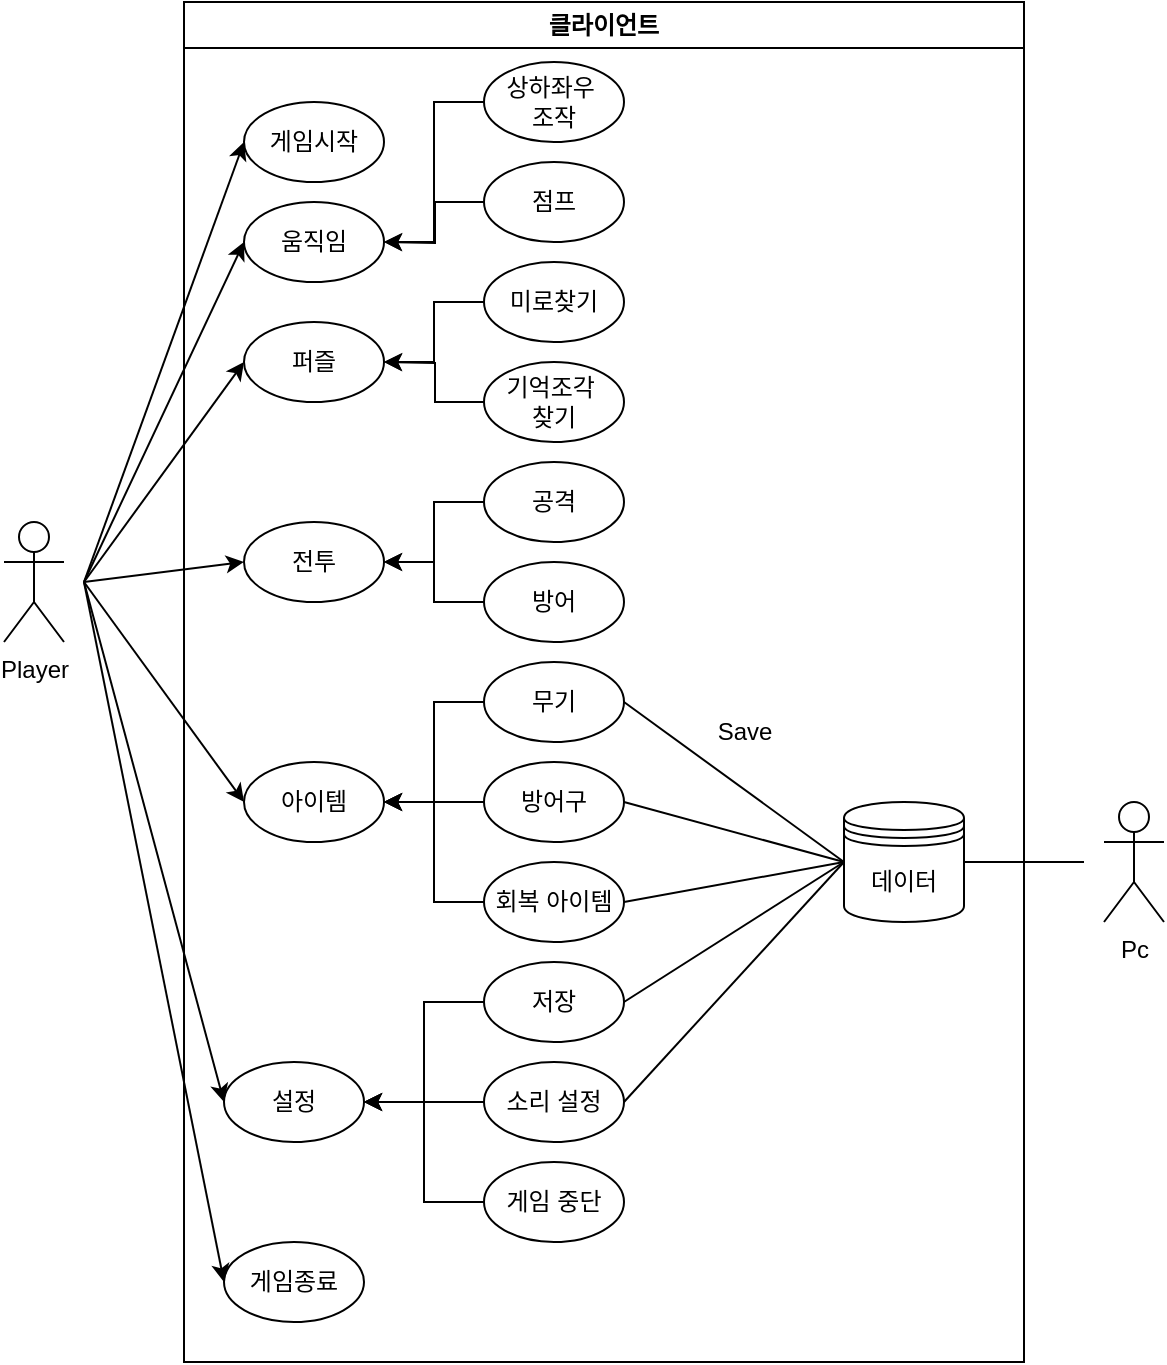 <mxfile version="24.5.4" type="github">
  <diagram id="R2lEEEUBdFMjLlhIrx00" name="Page-1">
    <mxGraphModel dx="1652" dy="799" grid="1" gridSize="10" guides="1" tooltips="1" connect="1" arrows="1" fold="1" page="1" pageScale="1" pageWidth="850" pageHeight="1100" math="0" shadow="0" extFonts="Permanent Marker^https://fonts.googleapis.com/css?family=Permanent+Marker">
      <root>
        <mxCell id="0" />
        <mxCell id="1" parent="0" />
        <mxCell id="asuZJUGxgZz5Gbu2opmC-1" value="Player" style="shape=umlActor;verticalLabelPosition=bottom;verticalAlign=top;html=1;outlineConnect=0;" vertex="1" parent="1">
          <mxGeometry x="80" y="400" width="30" height="60" as="geometry" />
        </mxCell>
        <mxCell id="asuZJUGxgZz5Gbu2opmC-3" value="클라이언트" style="swimlane;whiteSpace=wrap;html=1;" vertex="1" parent="1">
          <mxGeometry x="170" y="140" width="420" height="680" as="geometry" />
        </mxCell>
        <mxCell id="asuZJUGxgZz5Gbu2opmC-4" value="게임시작" style="ellipse;whiteSpace=wrap;html=1;" vertex="1" parent="asuZJUGxgZz5Gbu2opmC-3">
          <mxGeometry x="30" y="50" width="70" height="40" as="geometry" />
        </mxCell>
        <mxCell id="asuZJUGxgZz5Gbu2opmC-5" value="퍼즐" style="ellipse;whiteSpace=wrap;html=1;" vertex="1" parent="asuZJUGxgZz5Gbu2opmC-3">
          <mxGeometry x="30" y="160" width="70" height="40" as="geometry" />
        </mxCell>
        <mxCell id="asuZJUGxgZz5Gbu2opmC-6" value="움직임" style="ellipse;whiteSpace=wrap;html=1;" vertex="1" parent="asuZJUGxgZz5Gbu2opmC-3">
          <mxGeometry x="30" y="100" width="70" height="40" as="geometry" />
        </mxCell>
        <mxCell id="asuZJUGxgZz5Gbu2opmC-7" value="전투" style="ellipse;whiteSpace=wrap;html=1;" vertex="1" parent="asuZJUGxgZz5Gbu2opmC-3">
          <mxGeometry x="30" y="260" width="70" height="40" as="geometry" />
        </mxCell>
        <mxCell id="asuZJUGxgZz5Gbu2opmC-8" value="아이템" style="ellipse;whiteSpace=wrap;html=1;" vertex="1" parent="asuZJUGxgZz5Gbu2opmC-3">
          <mxGeometry x="30" y="380" width="70" height="40" as="geometry" />
        </mxCell>
        <mxCell id="asuZJUGxgZz5Gbu2opmC-9" value="설정" style="ellipse;whiteSpace=wrap;html=1;" vertex="1" parent="asuZJUGxgZz5Gbu2opmC-3">
          <mxGeometry x="20" y="530" width="70" height="40" as="geometry" />
        </mxCell>
        <mxCell id="asuZJUGxgZz5Gbu2opmC-10" value="게임종료" style="ellipse;whiteSpace=wrap;html=1;" vertex="1" parent="asuZJUGxgZz5Gbu2opmC-3">
          <mxGeometry x="20" y="620" width="70" height="40" as="geometry" />
        </mxCell>
        <mxCell id="asuZJUGxgZz5Gbu2opmC-42" style="edgeStyle=orthogonalEdgeStyle;rounded=0;orthogonalLoop=1;jettySize=auto;html=1;entryX=1;entryY=0.5;entryDx=0;entryDy=0;" edge="1" parent="asuZJUGxgZz5Gbu2opmC-3" source="asuZJUGxgZz5Gbu2opmC-20" target="asuZJUGxgZz5Gbu2opmC-6">
          <mxGeometry relative="1" as="geometry" />
        </mxCell>
        <mxCell id="asuZJUGxgZz5Gbu2opmC-20" value="상하좌우&amp;nbsp;&lt;div&gt;조작&lt;/div&gt;" style="ellipse;whiteSpace=wrap;html=1;" vertex="1" parent="asuZJUGxgZz5Gbu2opmC-3">
          <mxGeometry x="150" y="30" width="70" height="40" as="geometry" />
        </mxCell>
        <mxCell id="asuZJUGxgZz5Gbu2opmC-43" style="edgeStyle=orthogonalEdgeStyle;rounded=0;orthogonalLoop=1;jettySize=auto;html=1;exitX=0;exitY=0.5;exitDx=0;exitDy=0;" edge="1" parent="asuZJUGxgZz5Gbu2opmC-3" source="asuZJUGxgZz5Gbu2opmC-22">
          <mxGeometry relative="1" as="geometry">
            <mxPoint x="100.0" y="120" as="targetPoint" />
          </mxGeometry>
        </mxCell>
        <mxCell id="asuZJUGxgZz5Gbu2opmC-22" value="점프" style="ellipse;whiteSpace=wrap;html=1;" vertex="1" parent="asuZJUGxgZz5Gbu2opmC-3">
          <mxGeometry x="150" y="80" width="70" height="40" as="geometry" />
        </mxCell>
        <mxCell id="asuZJUGxgZz5Gbu2opmC-44" style="edgeStyle=orthogonalEdgeStyle;rounded=0;orthogonalLoop=1;jettySize=auto;html=1;entryX=1;entryY=0.5;entryDx=0;entryDy=0;" edge="1" parent="asuZJUGxgZz5Gbu2opmC-3" source="asuZJUGxgZz5Gbu2opmC-24" target="asuZJUGxgZz5Gbu2opmC-5">
          <mxGeometry relative="1" as="geometry" />
        </mxCell>
        <mxCell id="asuZJUGxgZz5Gbu2opmC-24" value="미로찾기" style="ellipse;whiteSpace=wrap;html=1;" vertex="1" parent="asuZJUGxgZz5Gbu2opmC-3">
          <mxGeometry x="150" y="130" width="70" height="40" as="geometry" />
        </mxCell>
        <mxCell id="asuZJUGxgZz5Gbu2opmC-45" style="edgeStyle=orthogonalEdgeStyle;rounded=0;orthogonalLoop=1;jettySize=auto;html=1;" edge="1" parent="asuZJUGxgZz5Gbu2opmC-3" source="asuZJUGxgZz5Gbu2opmC-25">
          <mxGeometry relative="1" as="geometry">
            <mxPoint x="100.0" y="180" as="targetPoint" />
          </mxGeometry>
        </mxCell>
        <mxCell id="asuZJUGxgZz5Gbu2opmC-25" value="기억조각&amp;nbsp;&lt;div&gt;찾기&lt;/div&gt;" style="ellipse;whiteSpace=wrap;html=1;" vertex="1" parent="asuZJUGxgZz5Gbu2opmC-3">
          <mxGeometry x="150" y="180" width="70" height="40" as="geometry" />
        </mxCell>
        <mxCell id="asuZJUGxgZz5Gbu2opmC-26" value="공격" style="ellipse;whiteSpace=wrap;html=1;" vertex="1" parent="asuZJUGxgZz5Gbu2opmC-3">
          <mxGeometry x="150" y="230" width="70" height="40" as="geometry" />
        </mxCell>
        <mxCell id="asuZJUGxgZz5Gbu2opmC-49" style="edgeStyle=orthogonalEdgeStyle;rounded=0;orthogonalLoop=1;jettySize=auto;html=1;entryX=1;entryY=0.5;entryDx=0;entryDy=0;" edge="1" parent="asuZJUGxgZz5Gbu2opmC-3" source="asuZJUGxgZz5Gbu2opmC-27" target="asuZJUGxgZz5Gbu2opmC-7">
          <mxGeometry relative="1" as="geometry" />
        </mxCell>
        <mxCell id="asuZJUGxgZz5Gbu2opmC-27" value="방어" style="ellipse;whiteSpace=wrap;html=1;" vertex="1" parent="asuZJUGxgZz5Gbu2opmC-3">
          <mxGeometry x="150" y="280" width="70" height="40" as="geometry" />
        </mxCell>
        <mxCell id="asuZJUGxgZz5Gbu2opmC-52" style="edgeStyle=orthogonalEdgeStyle;rounded=0;orthogonalLoop=1;jettySize=auto;html=1;entryX=1;entryY=0.5;entryDx=0;entryDy=0;" edge="1" parent="asuZJUGxgZz5Gbu2opmC-3" source="asuZJUGxgZz5Gbu2opmC-28" target="asuZJUGxgZz5Gbu2opmC-8">
          <mxGeometry relative="1" as="geometry">
            <mxPoint x="100.0" y="410" as="targetPoint" />
          </mxGeometry>
        </mxCell>
        <mxCell id="asuZJUGxgZz5Gbu2opmC-28" value="방어구" style="ellipse;whiteSpace=wrap;html=1;" vertex="1" parent="asuZJUGxgZz5Gbu2opmC-3">
          <mxGeometry x="150" y="380" width="70" height="40" as="geometry" />
        </mxCell>
        <mxCell id="asuZJUGxgZz5Gbu2opmC-51" style="edgeStyle=orthogonalEdgeStyle;rounded=0;orthogonalLoop=1;jettySize=auto;html=1;entryX=1;entryY=0.5;entryDx=0;entryDy=0;" edge="1" parent="asuZJUGxgZz5Gbu2opmC-3" source="asuZJUGxgZz5Gbu2opmC-29" target="asuZJUGxgZz5Gbu2opmC-8">
          <mxGeometry relative="1" as="geometry" />
        </mxCell>
        <mxCell id="asuZJUGxgZz5Gbu2opmC-29" value="무기" style="ellipse;whiteSpace=wrap;html=1;" vertex="1" parent="asuZJUGxgZz5Gbu2opmC-3">
          <mxGeometry x="150" y="330" width="70" height="40" as="geometry" />
        </mxCell>
        <mxCell id="asuZJUGxgZz5Gbu2opmC-53" style="edgeStyle=orthogonalEdgeStyle;rounded=0;orthogonalLoop=1;jettySize=auto;html=1;entryX=1;entryY=0.5;entryDx=0;entryDy=0;" edge="1" parent="asuZJUGxgZz5Gbu2opmC-3" source="asuZJUGxgZz5Gbu2opmC-30" target="asuZJUGxgZz5Gbu2opmC-8">
          <mxGeometry relative="1" as="geometry" />
        </mxCell>
        <mxCell id="asuZJUGxgZz5Gbu2opmC-30" value="회복 아이템" style="ellipse;whiteSpace=wrap;html=1;" vertex="1" parent="asuZJUGxgZz5Gbu2opmC-3">
          <mxGeometry x="150" y="430" width="70" height="40" as="geometry" />
        </mxCell>
        <mxCell id="asuZJUGxgZz5Gbu2opmC-46" style="edgeStyle=orthogonalEdgeStyle;rounded=0;orthogonalLoop=1;jettySize=auto;html=1;exitX=0;exitY=0.5;exitDx=0;exitDy=0;" edge="1" parent="asuZJUGxgZz5Gbu2opmC-3" source="asuZJUGxgZz5Gbu2opmC-26" target="asuZJUGxgZz5Gbu2opmC-7">
          <mxGeometry relative="1" as="geometry">
            <mxPoint x="120" y="275" as="targetPoint" />
          </mxGeometry>
        </mxCell>
        <mxCell id="asuZJUGxgZz5Gbu2opmC-56" style="edgeStyle=orthogonalEdgeStyle;rounded=0;orthogonalLoop=1;jettySize=auto;html=1;entryX=1;entryY=0.5;entryDx=0;entryDy=0;" edge="1" parent="asuZJUGxgZz5Gbu2opmC-3" source="asuZJUGxgZz5Gbu2opmC-31" target="asuZJUGxgZz5Gbu2opmC-9">
          <mxGeometry relative="1" as="geometry" />
        </mxCell>
        <mxCell id="asuZJUGxgZz5Gbu2opmC-31" value="소리 설정" style="ellipse;whiteSpace=wrap;html=1;" vertex="1" parent="asuZJUGxgZz5Gbu2opmC-3">
          <mxGeometry x="150" y="530" width="70" height="40" as="geometry" />
        </mxCell>
        <mxCell id="asuZJUGxgZz5Gbu2opmC-59" style="edgeStyle=orthogonalEdgeStyle;rounded=0;orthogonalLoop=1;jettySize=auto;html=1;entryX=1;entryY=0.5;entryDx=0;entryDy=0;" edge="1" parent="asuZJUGxgZz5Gbu2opmC-3" source="asuZJUGxgZz5Gbu2opmC-32" target="asuZJUGxgZz5Gbu2opmC-9">
          <mxGeometry relative="1" as="geometry" />
        </mxCell>
        <mxCell id="asuZJUGxgZz5Gbu2opmC-32" value="저장" style="ellipse;whiteSpace=wrap;html=1;" vertex="1" parent="asuZJUGxgZz5Gbu2opmC-3">
          <mxGeometry x="150" y="480" width="70" height="40" as="geometry" />
        </mxCell>
        <mxCell id="asuZJUGxgZz5Gbu2opmC-58" style="edgeStyle=orthogonalEdgeStyle;rounded=0;orthogonalLoop=1;jettySize=auto;html=1;entryX=1;entryY=0.5;entryDx=0;entryDy=0;" edge="1" parent="asuZJUGxgZz5Gbu2opmC-3" source="asuZJUGxgZz5Gbu2opmC-33" target="asuZJUGxgZz5Gbu2opmC-9">
          <mxGeometry relative="1" as="geometry" />
        </mxCell>
        <mxCell id="asuZJUGxgZz5Gbu2opmC-33" value="게임 중단" style="ellipse;whiteSpace=wrap;html=1;" vertex="1" parent="asuZJUGxgZz5Gbu2opmC-3">
          <mxGeometry x="150" y="580" width="70" height="40" as="geometry" />
        </mxCell>
        <mxCell id="asuZJUGxgZz5Gbu2opmC-61" value="데이터" style="shape=datastore;whiteSpace=wrap;html=1;" vertex="1" parent="asuZJUGxgZz5Gbu2opmC-3">
          <mxGeometry x="330" y="400" width="60" height="60" as="geometry" />
        </mxCell>
        <mxCell id="asuZJUGxgZz5Gbu2opmC-67" value="" style="endArrow=none;html=1;rounded=0;entryX=0;entryY=0.5;entryDx=0;entryDy=0;exitX=1;exitY=0.5;exitDx=0;exitDy=0;" edge="1" parent="asuZJUGxgZz5Gbu2opmC-3" source="asuZJUGxgZz5Gbu2opmC-29" target="asuZJUGxgZz5Gbu2opmC-61">
          <mxGeometry width="50" height="50" relative="1" as="geometry">
            <mxPoint x="220" y="310" as="sourcePoint" />
            <mxPoint x="270" y="260" as="targetPoint" />
          </mxGeometry>
        </mxCell>
        <mxCell id="asuZJUGxgZz5Gbu2opmC-68" value="" style="endArrow=none;html=1;rounded=0;entryX=0;entryY=0.5;entryDx=0;entryDy=0;exitX=1;exitY=0.5;exitDx=0;exitDy=0;" edge="1" parent="asuZJUGxgZz5Gbu2opmC-3" source="asuZJUGxgZz5Gbu2opmC-28" target="asuZJUGxgZz5Gbu2opmC-61">
          <mxGeometry width="50" height="50" relative="1" as="geometry">
            <mxPoint x="220" y="310" as="sourcePoint" />
            <mxPoint x="270" y="260" as="targetPoint" />
          </mxGeometry>
        </mxCell>
        <mxCell id="asuZJUGxgZz5Gbu2opmC-69" value="" style="endArrow=none;html=1;rounded=0;entryX=0;entryY=0.5;entryDx=0;entryDy=0;exitX=1;exitY=0.5;exitDx=0;exitDy=0;" edge="1" parent="asuZJUGxgZz5Gbu2opmC-3" source="asuZJUGxgZz5Gbu2opmC-30" target="asuZJUGxgZz5Gbu2opmC-61">
          <mxGeometry width="50" height="50" relative="1" as="geometry">
            <mxPoint x="220" y="310" as="sourcePoint" />
            <mxPoint x="270" y="260" as="targetPoint" />
          </mxGeometry>
        </mxCell>
        <mxCell id="asuZJUGxgZz5Gbu2opmC-70" value="" style="endArrow=none;html=1;rounded=0;entryX=0;entryY=0.5;entryDx=0;entryDy=0;exitX=1;exitY=0.5;exitDx=0;exitDy=0;" edge="1" parent="asuZJUGxgZz5Gbu2opmC-3" source="asuZJUGxgZz5Gbu2opmC-32" target="asuZJUGxgZz5Gbu2opmC-61">
          <mxGeometry width="50" height="50" relative="1" as="geometry">
            <mxPoint x="220" y="390" as="sourcePoint" />
            <mxPoint x="270" y="340" as="targetPoint" />
          </mxGeometry>
        </mxCell>
        <mxCell id="asuZJUGxgZz5Gbu2opmC-71" value="" style="endArrow=none;html=1;rounded=0;entryX=0;entryY=0.5;entryDx=0;entryDy=0;exitX=1;exitY=0.5;exitDx=0;exitDy=0;" edge="1" parent="asuZJUGxgZz5Gbu2opmC-3" source="asuZJUGxgZz5Gbu2opmC-31" target="asuZJUGxgZz5Gbu2opmC-61">
          <mxGeometry width="50" height="50" relative="1" as="geometry">
            <mxPoint x="220" y="390" as="sourcePoint" />
            <mxPoint x="270" y="340" as="targetPoint" />
          </mxGeometry>
        </mxCell>
        <mxCell id="asuZJUGxgZz5Gbu2opmC-72" value="Save" style="text;html=1;align=center;verticalAlign=middle;resizable=0;points=[];autosize=1;strokeColor=none;fillColor=none;" vertex="1" parent="asuZJUGxgZz5Gbu2opmC-3">
          <mxGeometry x="255" y="350" width="50" height="30" as="geometry" />
        </mxCell>
        <mxCell id="asuZJUGxgZz5Gbu2opmC-12" value="" style="endArrow=classic;html=1;rounded=0;entryX=0;entryY=0.5;entryDx=0;entryDy=0;" edge="1" parent="1" target="asuZJUGxgZz5Gbu2opmC-4">
          <mxGeometry width="50" height="50" relative="1" as="geometry">
            <mxPoint x="120" y="430" as="sourcePoint" />
            <mxPoint x="180" y="370" as="targetPoint" />
          </mxGeometry>
        </mxCell>
        <mxCell id="asuZJUGxgZz5Gbu2opmC-13" value="" style="endArrow=classic;html=1;rounded=0;entryX=0;entryY=0.5;entryDx=0;entryDy=0;" edge="1" parent="1" target="asuZJUGxgZz5Gbu2opmC-6">
          <mxGeometry width="50" height="50" relative="1" as="geometry">
            <mxPoint x="120" y="430" as="sourcePoint" />
            <mxPoint x="190" y="360" as="targetPoint" />
          </mxGeometry>
        </mxCell>
        <mxCell id="asuZJUGxgZz5Gbu2opmC-14" value="" style="endArrow=classic;html=1;rounded=0;entryX=0;entryY=0.5;entryDx=0;entryDy=0;" edge="1" parent="1" target="asuZJUGxgZz5Gbu2opmC-5">
          <mxGeometry width="50" height="50" relative="1" as="geometry">
            <mxPoint x="120" y="430" as="sourcePoint" />
            <mxPoint x="180" y="370" as="targetPoint" />
          </mxGeometry>
        </mxCell>
        <mxCell id="asuZJUGxgZz5Gbu2opmC-15" value="" style="endArrow=classic;html=1;rounded=0;entryX=0;entryY=0.5;entryDx=0;entryDy=0;" edge="1" parent="1" target="asuZJUGxgZz5Gbu2opmC-7">
          <mxGeometry width="50" height="50" relative="1" as="geometry">
            <mxPoint x="120" y="430" as="sourcePoint" />
            <mxPoint x="180" y="370" as="targetPoint" />
          </mxGeometry>
        </mxCell>
        <mxCell id="asuZJUGxgZz5Gbu2opmC-16" value="" style="endArrow=classic;html=1;rounded=0;entryX=0;entryY=0.5;entryDx=0;entryDy=0;" edge="1" parent="1" target="asuZJUGxgZz5Gbu2opmC-8">
          <mxGeometry width="50" height="50" relative="1" as="geometry">
            <mxPoint x="120" y="430" as="sourcePoint" />
            <mxPoint x="180" y="370" as="targetPoint" />
          </mxGeometry>
        </mxCell>
        <mxCell id="asuZJUGxgZz5Gbu2opmC-17" value="" style="endArrow=classic;html=1;rounded=0;entryX=0;entryY=0.5;entryDx=0;entryDy=0;" edge="1" parent="1" target="asuZJUGxgZz5Gbu2opmC-9">
          <mxGeometry width="50" height="50" relative="1" as="geometry">
            <mxPoint x="120" y="430" as="sourcePoint" />
            <mxPoint x="180" y="370" as="targetPoint" />
          </mxGeometry>
        </mxCell>
        <mxCell id="asuZJUGxgZz5Gbu2opmC-18" value="" style="endArrow=classic;html=1;rounded=0;entryX=0;entryY=0.5;entryDx=0;entryDy=0;" edge="1" parent="1" target="asuZJUGxgZz5Gbu2opmC-10">
          <mxGeometry width="50" height="50" relative="1" as="geometry">
            <mxPoint x="120" y="430" as="sourcePoint" />
            <mxPoint x="180" y="370" as="targetPoint" />
          </mxGeometry>
        </mxCell>
        <mxCell id="asuZJUGxgZz5Gbu2opmC-62" value="Pc" style="shape=umlActor;verticalLabelPosition=bottom;verticalAlign=top;html=1;outlineConnect=0;" vertex="1" parent="1">
          <mxGeometry x="630" y="540" width="30" height="60" as="geometry" />
        </mxCell>
        <mxCell id="asuZJUGxgZz5Gbu2opmC-75" value="" style="endArrow=none;html=1;rounded=0;exitX=1;exitY=0.5;exitDx=0;exitDy=0;" edge="1" parent="1" source="asuZJUGxgZz5Gbu2opmC-61">
          <mxGeometry width="50" height="50" relative="1" as="geometry">
            <mxPoint x="390" y="530" as="sourcePoint" />
            <mxPoint x="620" y="570" as="targetPoint" />
          </mxGeometry>
        </mxCell>
      </root>
    </mxGraphModel>
  </diagram>
</mxfile>
